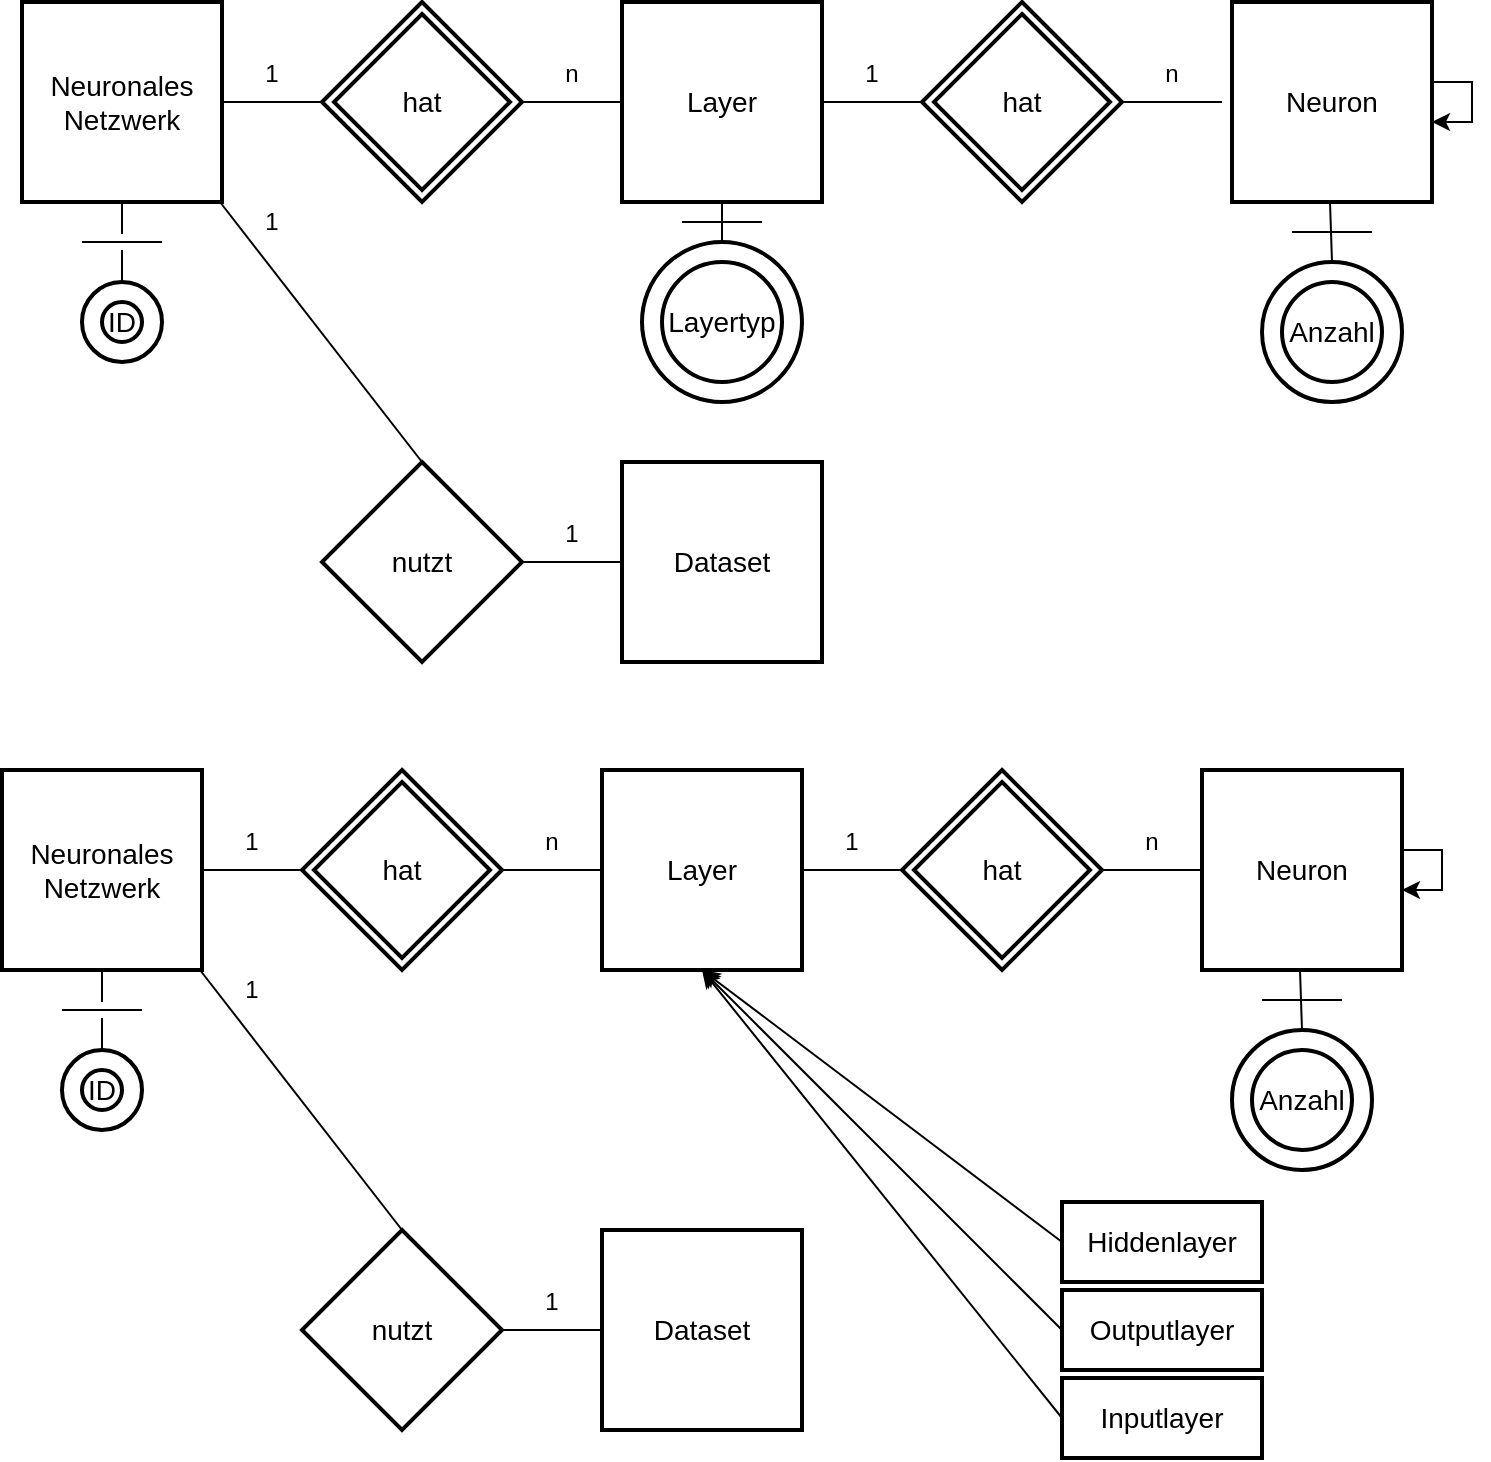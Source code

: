 <mxfile version="12.1.3" type="device" pages="1"><diagram id="3P2Ygps9b75yyNbtxd3F" name="Seite-1"><mxGraphModel dx="1172" dy="541" grid="1" gridSize="10" guides="1" tooltips="1" connect="1" arrows="1" fold="1" page="1" pageScale="1" pageWidth="827" pageHeight="1169" math="0" shadow="0"><root><mxCell id="0"/><mxCell id="1" parent="0"/><mxCell id="PUNMuOhwD85WfHSb4hBR-2" value="Neuronales Netzwerk" style="strokeWidth=2;whiteSpace=wrap;html=1;align=center;fontSize=14;" vertex="1" parent="1"><mxGeometry x="60" y="80" width="100" height="100" as="geometry"/></mxCell><mxCell id="PUNMuOhwD85WfHSb4hBR-3" value="Layer" style="strokeWidth=2;whiteSpace=wrap;html=1;align=center;fontSize=14;" vertex="1" parent="1"><mxGeometry x="360" y="80" width="100" height="100" as="geometry"/></mxCell><mxCell id="PUNMuOhwD85WfHSb4hBR-5" value="ID" style="ellipse;shape=doubleEllipse;margin=10;strokeWidth=2;fontSize=14;whiteSpace=wrap;html=1;align=center;" vertex="1" parent="1"><mxGeometry x="90" y="220" width="40" height="40" as="geometry"/></mxCell><mxCell id="PUNMuOhwD85WfHSb4hBR-7" value="" style="line;strokeWidth=1;fillColor=none;align=left;verticalAlign=middle;spacingTop=-1;spacingLeft=3;spacingRight=3;rotatable=0;labelPosition=right;points=[];portConstraint=eastwest;fontSize=12;" vertex="1" parent="1"><mxGeometry x="160" y="126" width="50" height="8" as="geometry"/></mxCell><mxCell id="PUNMuOhwD85WfHSb4hBR-9" value="" style="line;strokeWidth=1;fillColor=none;align=left;verticalAlign=middle;spacingTop=-1;spacingLeft=3;spacingRight=3;rotatable=0;labelPosition=right;points=[];portConstraint=eastwest;fontSize=12;" vertex="1" parent="1"><mxGeometry x="310" y="126" width="50" height="8" as="geometry"/></mxCell><mxCell id="PUNMuOhwD85WfHSb4hBR-10" value="" style="line;strokeWidth=1;fillColor=none;align=left;verticalAlign=middle;spacingTop=-1;spacingLeft=3;spacingRight=3;rotatable=0;labelPosition=right;points=[];portConstraint=eastwest;fontSize=12;" vertex="1" parent="1"><mxGeometry x="460" y="126" width="50" height="8" as="geometry"/></mxCell><mxCell id="PUNMuOhwD85WfHSb4hBR-11" value="" style="line;strokeWidth=1;fillColor=none;align=left;verticalAlign=middle;spacingTop=-1;spacingLeft=3;spacingRight=3;rotatable=0;labelPosition=right;points=[];portConstraint=eastwest;fontSize=12;" vertex="1" parent="1"><mxGeometry x="610" y="126" width="50" height="8" as="geometry"/></mxCell><mxCell id="PUNMuOhwD85WfHSb4hBR-20" value="" style="endArrow=none;html=1;entryX=0.5;entryY=1;entryDx=0;entryDy=0;exitX=0.5;exitY=0;exitDx=0;exitDy=0;" edge="1" parent="1" source="PUNMuOhwD85WfHSb4hBR-43" target="PUNMuOhwD85WfHSb4hBR-2"><mxGeometry width="50" height="50" relative="1" as="geometry"><mxPoint x="105" y="240" as="sourcePoint"/><mxPoint x="155" y="190" as="targetPoint"/></mxGeometry></mxCell><mxCell id="PUNMuOhwD85WfHSb4hBR-21" value="hat" style="shape=rhombus;double=1;strokeWidth=2;fontSize=17;perimeter=rhombusPerimeter;whiteSpace=wrap;html=1;align=center;fontSize=14;" vertex="1" parent="1"><mxGeometry x="210" y="80" width="100" height="100" as="geometry"/></mxCell><mxCell id="PUNMuOhwD85WfHSb4hBR-22" value="hat" style="shape=rhombus;double=1;strokeWidth=2;fontSize=17;perimeter=rhombusPerimeter;whiteSpace=wrap;html=1;align=center;fontSize=14;" vertex="1" parent="1"><mxGeometry x="510" y="80" width="100" height="100" as="geometry"/></mxCell><mxCell id="PUNMuOhwD85WfHSb4hBR-23" value="Layertyp" style="ellipse;shape=doubleEllipse;margin=10;strokeWidth=2;fontSize=14;whiteSpace=wrap;html=1;align=center;" vertex="1" parent="1"><mxGeometry x="370" y="200" width="80" height="80" as="geometry"/></mxCell><mxCell id="PUNMuOhwD85WfHSb4hBR-24" value="" style="endArrow=none;html=1;entryX=0.5;entryY=1;entryDx=0;entryDy=0;exitX=0.5;exitY=0;exitDx=0;exitDy=0;" edge="1" parent="1" source="PUNMuOhwD85WfHSb4hBR-23" target="PUNMuOhwD85WfHSb4hBR-3"><mxGeometry width="50" height="50" relative="1" as="geometry"><mxPoint x="409" y="220" as="sourcePoint"/><mxPoint x="409" y="180" as="targetPoint"/></mxGeometry></mxCell><mxCell id="PUNMuOhwD85WfHSb4hBR-27" value="nutzt" style="shape=rhombus;strokeWidth=2;fontSize=17;perimeter=rhombusPerimeter;whiteSpace=wrap;html=1;align=center;fontSize=14;" vertex="1" parent="1"><mxGeometry x="210" y="310" width="100" height="100" as="geometry"/></mxCell><mxCell id="PUNMuOhwD85WfHSb4hBR-29" value="Dataset" style="strokeWidth=2;whiteSpace=wrap;html=1;align=center;fontSize=14;" vertex="1" parent="1"><mxGeometry x="360" y="310" width="100" height="100" as="geometry"/></mxCell><mxCell id="PUNMuOhwD85WfHSb4hBR-30" value="" style="line;strokeWidth=1;fillColor=none;align=left;verticalAlign=middle;spacingTop=-1;spacingLeft=3;spacingRight=3;rotatable=0;labelPosition=right;points=[];portConstraint=eastwest;fontSize=12;" vertex="1" parent="1"><mxGeometry x="310" y="356" width="50" height="8" as="geometry"/></mxCell><mxCell id="PUNMuOhwD85WfHSb4hBR-31" value="" style="endArrow=none;html=1;exitX=0.5;exitY=0;exitDx=0;exitDy=0;" edge="1" parent="1" source="PUNMuOhwD85WfHSb4hBR-27"><mxGeometry width="50" height="50" relative="1" as="geometry"><mxPoint x="180" y="260" as="sourcePoint"/><mxPoint x="159" y="180" as="targetPoint"/></mxGeometry></mxCell><mxCell id="PUNMuOhwD85WfHSb4hBR-35" value="1" style="text;html=1;strokeColor=none;fillColor=none;align=center;verticalAlign=middle;whiteSpace=wrap;rounded=0;" vertex="1" parent="1"><mxGeometry x="165" y="106" width="40" height="20" as="geometry"/></mxCell><mxCell id="PUNMuOhwD85WfHSb4hBR-36" value="n" style="text;html=1;strokeColor=none;fillColor=none;align=center;verticalAlign=middle;whiteSpace=wrap;rounded=0;" vertex="1" parent="1"><mxGeometry x="315" y="106" width="40" height="20" as="geometry"/></mxCell><mxCell id="PUNMuOhwD85WfHSb4hBR-39" value="1" style="text;html=1;strokeColor=none;fillColor=none;align=center;verticalAlign=middle;whiteSpace=wrap;rounded=0;" vertex="1" parent="1"><mxGeometry x="465" y="106" width="40" height="20" as="geometry"/></mxCell><mxCell id="PUNMuOhwD85WfHSb4hBR-40" value="n" style="text;html=1;strokeColor=none;fillColor=none;align=center;verticalAlign=middle;whiteSpace=wrap;rounded=0;" vertex="1" parent="1"><mxGeometry x="615" y="106" width="40" height="20" as="geometry"/></mxCell><mxCell id="PUNMuOhwD85WfHSb4hBR-41" value="1" style="text;html=1;strokeColor=none;fillColor=none;align=center;verticalAlign=middle;whiteSpace=wrap;rounded=0;" vertex="1" parent="1"><mxGeometry x="165" y="180" width="40" height="20" as="geometry"/></mxCell><mxCell id="PUNMuOhwD85WfHSb4hBR-42" value="1" style="text;html=1;strokeColor=none;fillColor=none;align=center;verticalAlign=middle;whiteSpace=wrap;rounded=0;" vertex="1" parent="1"><mxGeometry x="315" y="336" width="40" height="20" as="geometry"/></mxCell><mxCell id="PUNMuOhwD85WfHSb4hBR-43" value="" style="line;strokeWidth=1;fillColor=none;align=left;verticalAlign=middle;spacingTop=-1;spacingLeft=3;spacingRight=3;rotatable=0;labelPosition=right;points=[];portConstraint=eastwest;fontSize=12;" vertex="1" parent="1"><mxGeometry x="90" y="196" width="40" height="8" as="geometry"/></mxCell><mxCell id="PUNMuOhwD85WfHSb4hBR-44" value="" style="endArrow=none;html=1;entryX=0.5;entryY=1;entryDx=0;entryDy=0;exitX=0.5;exitY=0;exitDx=0;exitDy=0;" edge="1" parent="1" source="PUNMuOhwD85WfHSb4hBR-5" target="PUNMuOhwD85WfHSb4hBR-43"><mxGeometry width="50" height="50" relative="1" as="geometry"><mxPoint x="110" y="220" as="sourcePoint"/><mxPoint x="110" y="180" as="targetPoint"/></mxGeometry></mxCell><mxCell id="PUNMuOhwD85WfHSb4hBR-45" value="" style="line;strokeWidth=1;fillColor=none;align=left;verticalAlign=middle;spacingTop=-1;spacingLeft=3;spacingRight=3;rotatable=0;labelPosition=right;points=[];portConstraint=eastwest;fontSize=12;" vertex="1" parent="1"><mxGeometry x="390" y="186" width="40" height="8" as="geometry"/></mxCell><mxCell id="PUNMuOhwD85WfHSb4hBR-49" value="Neuronales Netzwerk" style="strokeWidth=2;whiteSpace=wrap;html=1;align=center;fontSize=14;" vertex="1" parent="1"><mxGeometry x="50" y="464" width="100" height="100" as="geometry"/></mxCell><mxCell id="PUNMuOhwD85WfHSb4hBR-50" value="Layer" style="strokeWidth=2;whiteSpace=wrap;html=1;align=center;fontSize=14;" vertex="1" parent="1"><mxGeometry x="350" y="464" width="100" height="100" as="geometry"/></mxCell><mxCell id="PUNMuOhwD85WfHSb4hBR-51" value="Neuron" style="strokeWidth=2;whiteSpace=wrap;html=1;align=center;fontSize=14;" vertex="1" parent="1"><mxGeometry x="650" y="464" width="100" height="100" as="geometry"/></mxCell><mxCell id="PUNMuOhwD85WfHSb4hBR-52" value="ID" style="ellipse;shape=doubleEllipse;margin=10;strokeWidth=2;fontSize=14;whiteSpace=wrap;html=1;align=center;" vertex="1" parent="1"><mxGeometry x="80" y="604" width="40" height="40" as="geometry"/></mxCell><mxCell id="PUNMuOhwD85WfHSb4hBR-53" value="" style="line;strokeWidth=1;fillColor=none;align=left;verticalAlign=middle;spacingTop=-1;spacingLeft=3;spacingRight=3;rotatable=0;labelPosition=right;points=[];portConstraint=eastwest;fontSize=12;" vertex="1" parent="1"><mxGeometry x="150" y="510" width="50" height="8" as="geometry"/></mxCell><mxCell id="PUNMuOhwD85WfHSb4hBR-54" value="" style="line;strokeWidth=1;fillColor=none;align=left;verticalAlign=middle;spacingTop=-1;spacingLeft=3;spacingRight=3;rotatable=0;labelPosition=right;points=[];portConstraint=eastwest;fontSize=12;" vertex="1" parent="1"><mxGeometry x="300" y="510" width="50" height="8" as="geometry"/></mxCell><mxCell id="PUNMuOhwD85WfHSb4hBR-55" value="" style="line;strokeWidth=1;fillColor=none;align=left;verticalAlign=middle;spacingTop=-1;spacingLeft=3;spacingRight=3;rotatable=0;labelPosition=right;points=[];portConstraint=eastwest;fontSize=12;" vertex="1" parent="1"><mxGeometry x="450" y="510" width="50" height="8" as="geometry"/></mxCell><mxCell id="PUNMuOhwD85WfHSb4hBR-56" value="" style="line;strokeWidth=1;fillColor=none;align=left;verticalAlign=middle;spacingTop=-1;spacingLeft=3;spacingRight=3;rotatable=0;labelPosition=right;points=[];portConstraint=eastwest;fontSize=12;" vertex="1" parent="1"><mxGeometry x="600" y="510" width="50" height="8" as="geometry"/></mxCell><mxCell id="PUNMuOhwD85WfHSb4hBR-57" value="" style="endArrow=none;html=1;entryX=0.5;entryY=1;entryDx=0;entryDy=0;exitX=0.5;exitY=0;exitDx=0;exitDy=0;" edge="1" parent="1" source="PUNMuOhwD85WfHSb4hBR-74" target="PUNMuOhwD85WfHSb4hBR-49"><mxGeometry width="50" height="50" relative="1" as="geometry"><mxPoint x="95" y="624" as="sourcePoint"/><mxPoint x="145" y="574" as="targetPoint"/></mxGeometry></mxCell><mxCell id="PUNMuOhwD85WfHSb4hBR-58" value="hat" style="shape=rhombus;double=1;strokeWidth=2;fontSize=17;perimeter=rhombusPerimeter;whiteSpace=wrap;html=1;align=center;fontSize=14;" vertex="1" parent="1"><mxGeometry x="200" y="464" width="100" height="100" as="geometry"/></mxCell><mxCell id="PUNMuOhwD85WfHSb4hBR-59" value="hat" style="shape=rhombus;double=1;strokeWidth=2;fontSize=17;perimeter=rhombusPerimeter;whiteSpace=wrap;html=1;align=center;fontSize=14;" vertex="1" parent="1"><mxGeometry x="500" y="464" width="100" height="100" as="geometry"/></mxCell><mxCell id="PUNMuOhwD85WfHSb4hBR-62" value="Anzahl" style="ellipse;shape=doubleEllipse;margin=10;strokeWidth=2;fontSize=14;whiteSpace=wrap;html=1;align=center;" vertex="1" parent="1"><mxGeometry x="665" y="594" width="70" height="70" as="geometry"/></mxCell><mxCell id="PUNMuOhwD85WfHSb4hBR-63" value="" style="endArrow=none;html=1;entryX=0.5;entryY=1;entryDx=0;entryDy=0;exitX=0.5;exitY=0;exitDx=0;exitDy=0;" edge="1" parent="1" source="PUNMuOhwD85WfHSb4hBR-62"><mxGeometry width="50" height="50" relative="1" as="geometry"><mxPoint x="699" y="584" as="sourcePoint"/><mxPoint x="699" y="564" as="targetPoint"/></mxGeometry></mxCell><mxCell id="PUNMuOhwD85WfHSb4hBR-64" value="nutzt" style="shape=rhombus;strokeWidth=2;fontSize=17;perimeter=rhombusPerimeter;whiteSpace=wrap;html=1;align=center;fontSize=14;" vertex="1" parent="1"><mxGeometry x="200" y="694" width="100" height="100" as="geometry"/></mxCell><mxCell id="PUNMuOhwD85WfHSb4hBR-65" value="Dataset" style="strokeWidth=2;whiteSpace=wrap;html=1;align=center;fontSize=14;" vertex="1" parent="1"><mxGeometry x="350" y="694" width="100" height="100" as="geometry"/></mxCell><mxCell id="PUNMuOhwD85WfHSb4hBR-66" value="" style="line;strokeWidth=1;fillColor=none;align=left;verticalAlign=middle;spacingTop=-1;spacingLeft=3;spacingRight=3;rotatable=0;labelPosition=right;points=[];portConstraint=eastwest;fontSize=12;" vertex="1" parent="1"><mxGeometry x="300" y="740" width="50" height="8" as="geometry"/></mxCell><mxCell id="PUNMuOhwD85WfHSb4hBR-67" value="" style="endArrow=none;html=1;exitX=0.5;exitY=0;exitDx=0;exitDy=0;" edge="1" parent="1" source="PUNMuOhwD85WfHSb4hBR-64"><mxGeometry width="50" height="50" relative="1" as="geometry"><mxPoint x="170" y="644" as="sourcePoint"/><mxPoint x="149" y="564" as="targetPoint"/></mxGeometry></mxCell><mxCell id="PUNMuOhwD85WfHSb4hBR-68" value="1" style="text;html=1;strokeColor=none;fillColor=none;align=center;verticalAlign=middle;whiteSpace=wrap;rounded=0;" vertex="1" parent="1"><mxGeometry x="155" y="490" width="40" height="20" as="geometry"/></mxCell><mxCell id="PUNMuOhwD85WfHSb4hBR-69" value="n" style="text;html=1;strokeColor=none;fillColor=none;align=center;verticalAlign=middle;whiteSpace=wrap;rounded=0;" vertex="1" parent="1"><mxGeometry x="305" y="490" width="40" height="20" as="geometry"/></mxCell><mxCell id="PUNMuOhwD85WfHSb4hBR-70" value="1" style="text;html=1;strokeColor=none;fillColor=none;align=center;verticalAlign=middle;whiteSpace=wrap;rounded=0;" vertex="1" parent="1"><mxGeometry x="455" y="490" width="40" height="20" as="geometry"/></mxCell><mxCell id="PUNMuOhwD85WfHSb4hBR-71" value="n" style="text;html=1;strokeColor=none;fillColor=none;align=center;verticalAlign=middle;whiteSpace=wrap;rounded=0;" vertex="1" parent="1"><mxGeometry x="605" y="490" width="40" height="20" as="geometry"/></mxCell><mxCell id="PUNMuOhwD85WfHSb4hBR-72" value="1" style="text;html=1;strokeColor=none;fillColor=none;align=center;verticalAlign=middle;whiteSpace=wrap;rounded=0;" vertex="1" parent="1"><mxGeometry x="155" y="564" width="40" height="20" as="geometry"/></mxCell><mxCell id="PUNMuOhwD85WfHSb4hBR-73" value="1" style="text;html=1;strokeColor=none;fillColor=none;align=center;verticalAlign=middle;whiteSpace=wrap;rounded=0;" vertex="1" parent="1"><mxGeometry x="305" y="720" width="40" height="20" as="geometry"/></mxCell><mxCell id="PUNMuOhwD85WfHSb4hBR-74" value="" style="line;strokeWidth=1;fillColor=none;align=left;verticalAlign=middle;spacingTop=-1;spacingLeft=3;spacingRight=3;rotatable=0;labelPosition=right;points=[];portConstraint=eastwest;fontSize=12;" vertex="1" parent="1"><mxGeometry x="80" y="580" width="40" height="8" as="geometry"/></mxCell><mxCell id="PUNMuOhwD85WfHSb4hBR-75" value="" style="endArrow=none;html=1;entryX=0.5;entryY=1;entryDx=0;entryDy=0;exitX=0.5;exitY=0;exitDx=0;exitDy=0;" edge="1" parent="1" source="PUNMuOhwD85WfHSb4hBR-52" target="PUNMuOhwD85WfHSb4hBR-74"><mxGeometry width="50" height="50" relative="1" as="geometry"><mxPoint x="100" y="604" as="sourcePoint"/><mxPoint x="100" y="564" as="targetPoint"/></mxGeometry></mxCell><mxCell id="PUNMuOhwD85WfHSb4hBR-77" value="" style="line;strokeWidth=1;fillColor=none;align=left;verticalAlign=middle;spacingTop=-1;spacingLeft=3;spacingRight=3;rotatable=0;labelPosition=right;points=[];portConstraint=eastwest;fontSize=12;" vertex="1" parent="1"><mxGeometry x="680" y="575" width="40" height="8" as="geometry"/></mxCell><mxCell id="PUNMuOhwD85WfHSb4hBR-78" value="" style="endArrow=classic;html=1;entryX=0.5;entryY=1;entryDx=0;entryDy=0;" edge="1" parent="1" target="PUNMuOhwD85WfHSb4hBR-50"><mxGeometry width="50" height="50" relative="1" as="geometry"><mxPoint x="580" y="700" as="sourcePoint"/><mxPoint x="430" y="570" as="targetPoint"/></mxGeometry></mxCell><mxCell id="PUNMuOhwD85WfHSb4hBR-79" value="Hiddenlayer" style="strokeWidth=2;whiteSpace=wrap;html=1;align=center;fontSize=14;" vertex="1" parent="1"><mxGeometry x="580" y="680" width="100" height="40" as="geometry"/></mxCell><mxCell id="PUNMuOhwD85WfHSb4hBR-80" value="Outputlayer" style="strokeWidth=2;whiteSpace=wrap;html=1;align=center;fontSize=14;" vertex="1" parent="1"><mxGeometry x="580" y="724" width="100" height="40" as="geometry"/></mxCell><mxCell id="PUNMuOhwD85WfHSb4hBR-81" value="" style="endArrow=classic;html=1;exitX=0;exitY=0.5;exitDx=0;exitDy=0;entryX=0.5;entryY=1;entryDx=0;entryDy=0;" edge="1" parent="1" source="PUNMuOhwD85WfHSb4hBR-80" target="PUNMuOhwD85WfHSb4hBR-50"><mxGeometry width="50" height="50" relative="1" as="geometry"><mxPoint x="490" y="740" as="sourcePoint"/><mxPoint x="400" y="570" as="targetPoint"/></mxGeometry></mxCell><mxCell id="PUNMuOhwD85WfHSb4hBR-82" value="Inputlayer" style="strokeWidth=2;whiteSpace=wrap;html=1;align=center;fontSize=14;" vertex="1" parent="1"><mxGeometry x="580" y="768" width="100" height="40" as="geometry"/></mxCell><mxCell id="PUNMuOhwD85WfHSb4hBR-83" value="" style="endArrow=classic;html=1;exitX=0;exitY=0.5;exitDx=0;exitDy=0;entryX=0.5;entryY=1;entryDx=0;entryDy=0;" edge="1" parent="1" source="PUNMuOhwD85WfHSb4hBR-82" target="PUNMuOhwD85WfHSb4hBR-50"><mxGeometry width="50" height="50" relative="1" as="geometry"><mxPoint x="50" y="880" as="sourcePoint"/><mxPoint x="100" y="830" as="targetPoint"/></mxGeometry></mxCell><mxCell id="PUNMuOhwD85WfHSb4hBR-86" style="edgeStyle=orthogonalEdgeStyle;rounded=0;orthogonalLoop=1;jettySize=auto;html=1;" edge="1" parent="1" source="PUNMuOhwD85WfHSb4hBR-51" target="PUNMuOhwD85WfHSb4hBR-51"><mxGeometry relative="1" as="geometry"/></mxCell><mxCell id="PUNMuOhwD85WfHSb4hBR-89" value="Neuron" style="strokeWidth=2;whiteSpace=wrap;html=1;align=center;fontSize=14;" vertex="1" parent="1"><mxGeometry x="665" y="80" width="100" height="100" as="geometry"/></mxCell><mxCell id="PUNMuOhwD85WfHSb4hBR-90" value="Anzahl" style="ellipse;shape=doubleEllipse;margin=10;strokeWidth=2;fontSize=14;whiteSpace=wrap;html=1;align=center;" vertex="1" parent="1"><mxGeometry x="680" y="210" width="70" height="70" as="geometry"/></mxCell><mxCell id="PUNMuOhwD85WfHSb4hBR-91" value="" style="endArrow=none;html=1;entryX=0.5;entryY=1;entryDx=0;entryDy=0;exitX=0.5;exitY=0;exitDx=0;exitDy=0;" edge="1" parent="1" source="PUNMuOhwD85WfHSb4hBR-90"><mxGeometry width="50" height="50" relative="1" as="geometry"><mxPoint x="714" y="200" as="sourcePoint"/><mxPoint x="714" y="180" as="targetPoint"/></mxGeometry></mxCell><mxCell id="PUNMuOhwD85WfHSb4hBR-92" value="" style="line;strokeWidth=1;fillColor=none;align=left;verticalAlign=middle;spacingTop=-1;spacingLeft=3;spacingRight=3;rotatable=0;labelPosition=right;points=[];portConstraint=eastwest;fontSize=12;" vertex="1" parent="1"><mxGeometry x="695" y="191" width="40" height="8" as="geometry"/></mxCell><mxCell id="PUNMuOhwD85WfHSb4hBR-93" style="edgeStyle=orthogonalEdgeStyle;rounded=0;orthogonalLoop=1;jettySize=auto;html=1;" edge="1" parent="1" source="PUNMuOhwD85WfHSb4hBR-89" target="PUNMuOhwD85WfHSb4hBR-89"><mxGeometry relative="1" as="geometry"/></mxCell></root></mxGraphModel></diagram></mxfile>